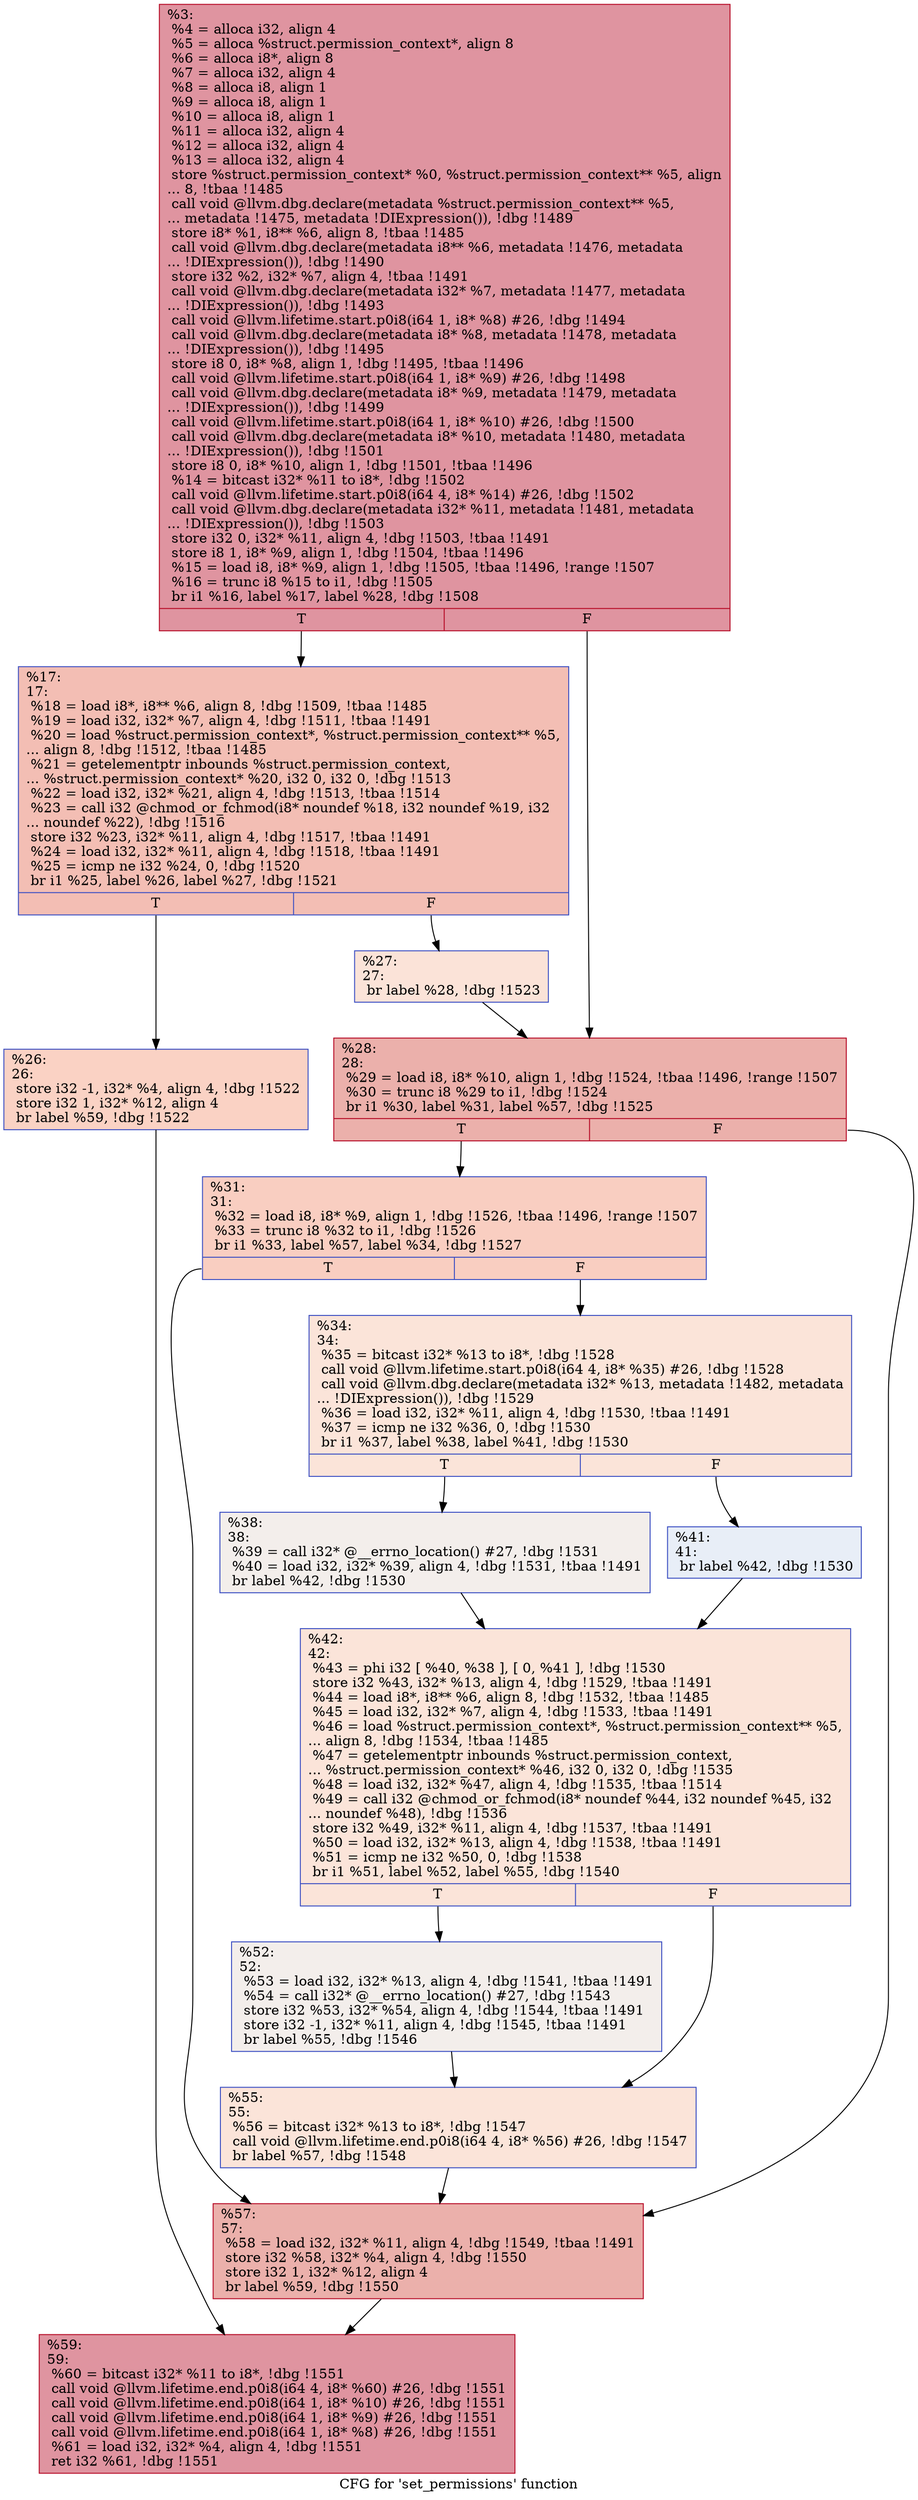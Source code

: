 digraph "CFG for 'set_permissions' function" {
	label="CFG for 'set_permissions' function";

	Node0xf4eaa0 [shape=record,color="#b70d28ff", style=filled, fillcolor="#b70d2870",label="{%3:\l  %4 = alloca i32, align 4\l  %5 = alloca %struct.permission_context*, align 8\l  %6 = alloca i8*, align 8\l  %7 = alloca i32, align 4\l  %8 = alloca i8, align 1\l  %9 = alloca i8, align 1\l  %10 = alloca i8, align 1\l  %11 = alloca i32, align 4\l  %12 = alloca i32, align 4\l  %13 = alloca i32, align 4\l  store %struct.permission_context* %0, %struct.permission_context** %5, align\l... 8, !tbaa !1485\l  call void @llvm.dbg.declare(metadata %struct.permission_context** %5,\l... metadata !1475, metadata !DIExpression()), !dbg !1489\l  store i8* %1, i8** %6, align 8, !tbaa !1485\l  call void @llvm.dbg.declare(metadata i8** %6, metadata !1476, metadata\l... !DIExpression()), !dbg !1490\l  store i32 %2, i32* %7, align 4, !tbaa !1491\l  call void @llvm.dbg.declare(metadata i32* %7, metadata !1477, metadata\l... !DIExpression()), !dbg !1493\l  call void @llvm.lifetime.start.p0i8(i64 1, i8* %8) #26, !dbg !1494\l  call void @llvm.dbg.declare(metadata i8* %8, metadata !1478, metadata\l... !DIExpression()), !dbg !1495\l  store i8 0, i8* %8, align 1, !dbg !1495, !tbaa !1496\l  call void @llvm.lifetime.start.p0i8(i64 1, i8* %9) #26, !dbg !1498\l  call void @llvm.dbg.declare(metadata i8* %9, metadata !1479, metadata\l... !DIExpression()), !dbg !1499\l  call void @llvm.lifetime.start.p0i8(i64 1, i8* %10) #26, !dbg !1500\l  call void @llvm.dbg.declare(metadata i8* %10, metadata !1480, metadata\l... !DIExpression()), !dbg !1501\l  store i8 0, i8* %10, align 1, !dbg !1501, !tbaa !1496\l  %14 = bitcast i32* %11 to i8*, !dbg !1502\l  call void @llvm.lifetime.start.p0i8(i64 4, i8* %14) #26, !dbg !1502\l  call void @llvm.dbg.declare(metadata i32* %11, metadata !1481, metadata\l... !DIExpression()), !dbg !1503\l  store i32 0, i32* %11, align 4, !dbg !1503, !tbaa !1491\l  store i8 1, i8* %9, align 1, !dbg !1504, !tbaa !1496\l  %15 = load i8, i8* %9, align 1, !dbg !1505, !tbaa !1496, !range !1507\l  %16 = trunc i8 %15 to i1, !dbg !1505\l  br i1 %16, label %17, label %28, !dbg !1508\l|{<s0>T|<s1>F}}"];
	Node0xf4eaa0:s0 -> Node0xf50110;
	Node0xf4eaa0:s1 -> Node0xf50200;
	Node0xf50110 [shape=record,color="#3d50c3ff", style=filled, fillcolor="#e36c5570",label="{%17:\l17:                                               \l  %18 = load i8*, i8** %6, align 8, !dbg !1509, !tbaa !1485\l  %19 = load i32, i32* %7, align 4, !dbg !1511, !tbaa !1491\l  %20 = load %struct.permission_context*, %struct.permission_context** %5,\l... align 8, !dbg !1512, !tbaa !1485\l  %21 = getelementptr inbounds %struct.permission_context,\l... %struct.permission_context* %20, i32 0, i32 0, !dbg !1513\l  %22 = load i32, i32* %21, align 4, !dbg !1513, !tbaa !1514\l  %23 = call i32 @chmod_or_fchmod(i8* noundef %18, i32 noundef %19, i32\l... noundef %22), !dbg !1516\l  store i32 %23, i32* %11, align 4, !dbg !1517, !tbaa !1491\l  %24 = load i32, i32* %11, align 4, !dbg !1518, !tbaa !1491\l  %25 = icmp ne i32 %24, 0, !dbg !1520\l  br i1 %25, label %26, label %27, !dbg !1521\l|{<s0>T|<s1>F}}"];
	Node0xf50110:s0 -> Node0xf50160;
	Node0xf50110:s1 -> Node0xf501b0;
	Node0xf50160 [shape=record,color="#3d50c3ff", style=filled, fillcolor="#f4987a70",label="{%26:\l26:                                               \l  store i32 -1, i32* %4, align 4, !dbg !1522\l  store i32 1, i32* %12, align 4\l  br label %59, !dbg !1522\l}"];
	Node0xf50160 -> Node0xf504d0;
	Node0xf501b0 [shape=record,color="#3d50c3ff", style=filled, fillcolor="#f6bfa670",label="{%27:\l27:                                               \l  br label %28, !dbg !1523\l}"];
	Node0xf501b0 -> Node0xf50200;
	Node0xf50200 [shape=record,color="#b70d28ff", style=filled, fillcolor="#d24b4070",label="{%28:\l28:                                               \l  %29 = load i8, i8* %10, align 1, !dbg !1524, !tbaa !1496, !range !1507\l  %30 = trunc i8 %29 to i1, !dbg !1524\l  br i1 %30, label %31, label %57, !dbg !1525\l|{<s0>T|<s1>F}}"];
	Node0xf50200:s0 -> Node0xf50250;
	Node0xf50200:s1 -> Node0xf50480;
	Node0xf50250 [shape=record,color="#3d50c3ff", style=filled, fillcolor="#f2907270",label="{%31:\l31:                                               \l  %32 = load i8, i8* %9, align 1, !dbg !1526, !tbaa !1496, !range !1507\l  %33 = trunc i8 %32 to i1, !dbg !1526\l  br i1 %33, label %57, label %34, !dbg !1527\l|{<s0>T|<s1>F}}"];
	Node0xf50250:s0 -> Node0xf50480;
	Node0xf50250:s1 -> Node0xf502a0;
	Node0xf502a0 [shape=record,color="#3d50c3ff", style=filled, fillcolor="#f5c1a970",label="{%34:\l34:                                               \l  %35 = bitcast i32* %13 to i8*, !dbg !1528\l  call void @llvm.lifetime.start.p0i8(i64 4, i8* %35) #26, !dbg !1528\l  call void @llvm.dbg.declare(metadata i32* %13, metadata !1482, metadata\l... !DIExpression()), !dbg !1529\l  %36 = load i32, i32* %11, align 4, !dbg !1530, !tbaa !1491\l  %37 = icmp ne i32 %36, 0, !dbg !1530\l  br i1 %37, label %38, label %41, !dbg !1530\l|{<s0>T|<s1>F}}"];
	Node0xf502a0:s0 -> Node0xf502f0;
	Node0xf502a0:s1 -> Node0xf50340;
	Node0xf502f0 [shape=record,color="#3d50c3ff", style=filled, fillcolor="#e5d8d170",label="{%38:\l38:                                               \l  %39 = call i32* @__errno_location() #27, !dbg !1531\l  %40 = load i32, i32* %39, align 4, !dbg !1531, !tbaa !1491\l  br label %42, !dbg !1530\l}"];
	Node0xf502f0 -> Node0xf50390;
	Node0xf50340 [shape=record,color="#3d50c3ff", style=filled, fillcolor="#cbd8ee70",label="{%41:\l41:                                               \l  br label %42, !dbg !1530\l}"];
	Node0xf50340 -> Node0xf50390;
	Node0xf50390 [shape=record,color="#3d50c3ff", style=filled, fillcolor="#f5c1a970",label="{%42:\l42:                                               \l  %43 = phi i32 [ %40, %38 ], [ 0, %41 ], !dbg !1530\l  store i32 %43, i32* %13, align 4, !dbg !1529, !tbaa !1491\l  %44 = load i8*, i8** %6, align 8, !dbg !1532, !tbaa !1485\l  %45 = load i32, i32* %7, align 4, !dbg !1533, !tbaa !1491\l  %46 = load %struct.permission_context*, %struct.permission_context** %5,\l... align 8, !dbg !1534, !tbaa !1485\l  %47 = getelementptr inbounds %struct.permission_context,\l... %struct.permission_context* %46, i32 0, i32 0, !dbg !1535\l  %48 = load i32, i32* %47, align 4, !dbg !1535, !tbaa !1514\l  %49 = call i32 @chmod_or_fchmod(i8* noundef %44, i32 noundef %45, i32\l... noundef %48), !dbg !1536\l  store i32 %49, i32* %11, align 4, !dbg !1537, !tbaa !1491\l  %50 = load i32, i32* %13, align 4, !dbg !1538, !tbaa !1491\l  %51 = icmp ne i32 %50, 0, !dbg !1538\l  br i1 %51, label %52, label %55, !dbg !1540\l|{<s0>T|<s1>F}}"];
	Node0xf50390:s0 -> Node0xf503e0;
	Node0xf50390:s1 -> Node0xf50430;
	Node0xf503e0 [shape=record,color="#3d50c3ff", style=filled, fillcolor="#e5d8d170",label="{%52:\l52:                                               \l  %53 = load i32, i32* %13, align 4, !dbg !1541, !tbaa !1491\l  %54 = call i32* @__errno_location() #27, !dbg !1543\l  store i32 %53, i32* %54, align 4, !dbg !1544, !tbaa !1491\l  store i32 -1, i32* %11, align 4, !dbg !1545, !tbaa !1491\l  br label %55, !dbg !1546\l}"];
	Node0xf503e0 -> Node0xf50430;
	Node0xf50430 [shape=record,color="#3d50c3ff", style=filled, fillcolor="#f5c1a970",label="{%55:\l55:                                               \l  %56 = bitcast i32* %13 to i8*, !dbg !1547\l  call void @llvm.lifetime.end.p0i8(i64 4, i8* %56) #26, !dbg !1547\l  br label %57, !dbg !1548\l}"];
	Node0xf50430 -> Node0xf50480;
	Node0xf50480 [shape=record,color="#b70d28ff", style=filled, fillcolor="#d24b4070",label="{%57:\l57:                                               \l  %58 = load i32, i32* %11, align 4, !dbg !1549, !tbaa !1491\l  store i32 %58, i32* %4, align 4, !dbg !1550\l  store i32 1, i32* %12, align 4\l  br label %59, !dbg !1550\l}"];
	Node0xf50480 -> Node0xf504d0;
	Node0xf504d0 [shape=record,color="#b70d28ff", style=filled, fillcolor="#b70d2870",label="{%59:\l59:                                               \l  %60 = bitcast i32* %11 to i8*, !dbg !1551\l  call void @llvm.lifetime.end.p0i8(i64 4, i8* %60) #26, !dbg !1551\l  call void @llvm.lifetime.end.p0i8(i64 1, i8* %10) #26, !dbg !1551\l  call void @llvm.lifetime.end.p0i8(i64 1, i8* %9) #26, !dbg !1551\l  call void @llvm.lifetime.end.p0i8(i64 1, i8* %8) #26, !dbg !1551\l  %61 = load i32, i32* %4, align 4, !dbg !1551\l  ret i32 %61, !dbg !1551\l}"];
}
